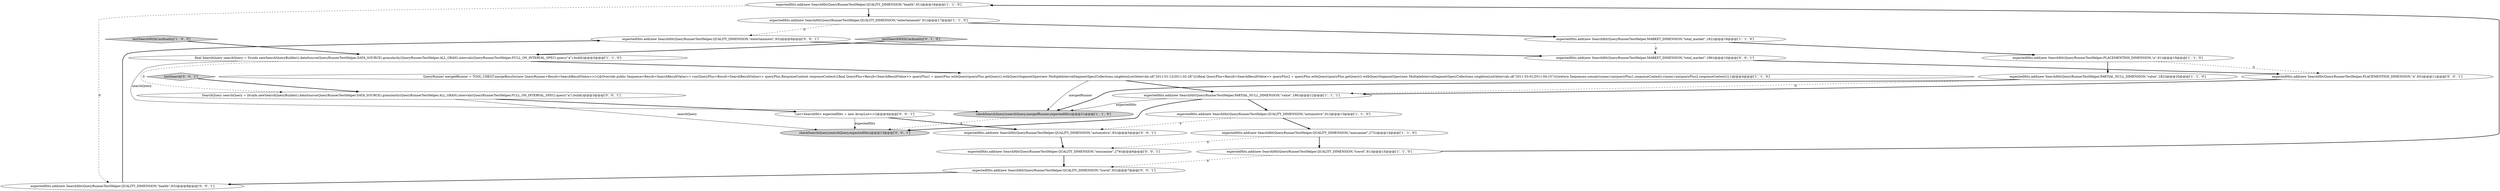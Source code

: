 digraph {
1 [style = filled, label = "expectedHits.add(new SearchHit(QueryRunnerTestHelper.QUALITY_DIMENSION,\"health\",91))@@@16@@@['1', '1', '0']", fillcolor = white, shape = ellipse image = "AAA0AAABBB1BBB"];
23 [style = filled, label = "expectedHits.add(new SearchHit(QueryRunnerTestHelper.QUALITY_DIMENSION,\"automotive\",93))@@@5@@@['0', '0', '1']", fillcolor = white, shape = ellipse image = "AAA0AAABBB3BBB"];
5 [style = filled, label = "expectedHits.add(new SearchHit(QueryRunnerTestHelper.QUALITY_DIMENSION,\"automotive\",91))@@@13@@@['1', '1', '0']", fillcolor = white, shape = ellipse image = "AAA0AAABBB1BBB"];
2 [style = filled, label = "testSearchWithCardinality['1', '0', '0']", fillcolor = lightgray, shape = diamond image = "AAA0AAABBB1BBB"];
4 [style = filled, label = "expectedHits.add(new SearchHit(QueryRunnerTestHelper.PARTIAL_NULL_DIMENSION,\"value\",186))@@@12@@@['1', '1', '1']", fillcolor = white, shape = ellipse image = "AAA0AAABBB1BBB"];
7 [style = filled, label = "expectedHits.add(new SearchHit(QueryRunnerTestHelper.QUALITY_DIMENSION,\"entertainment\",91))@@@17@@@['1', '1', '0']", fillcolor = white, shape = ellipse image = "AAA0AAABBB1BBB"];
14 [style = filled, label = "expectedHits.add(new SearchHit(QueryRunnerTestHelper.QUALITY_DIMENSION,\"entertainment\",93))@@@9@@@['0', '0', '1']", fillcolor = white, shape = ellipse image = "AAA0AAABBB3BBB"];
24 [style = filled, label = "List<SearchHit> expectedHits = new ArrayList<>()@@@4@@@['0', '0', '1']", fillcolor = white, shape = ellipse image = "AAA0AAABBB3BBB"];
13 [style = filled, label = "testSearchWithCardinality['0', '1', '0']", fillcolor = lightgray, shape = diamond image = "AAA0AAABBB2BBB"];
16 [style = filled, label = "checkSearchQuery(searchQuery,expectedHits)@@@13@@@['0', '0', '1']", fillcolor = lightgray, shape = ellipse image = "AAA0AAABBB3BBB"];
12 [style = filled, label = "checkSearchQuery(searchQuery,mergedRunner,expectedHits)@@@21@@@['1', '1', '0']", fillcolor = lightgray, shape = ellipse image = "AAA0AAABBB1BBB"];
18 [style = filled, label = "SearchQuery searchQuery = Druids.newSearchQueryBuilder().dataSource(QueryRunnerTestHelper.DATA_SOURCE).granularity(QueryRunnerTestHelper.ALL_GRAN).intervals(QueryRunnerTestHelper.FULL_ON_INTERVAL_SPEC).query(\"a\").build()@@@3@@@['0', '0', '1']", fillcolor = white, shape = ellipse image = "AAA0AAABBB3BBB"];
6 [style = filled, label = "expectedHits.add(new SearchHit(QueryRunnerTestHelper.QUALITY_DIMENSION,\"mezzanine\",273))@@@14@@@['1', '1', '0']", fillcolor = white, shape = ellipse image = "AAA0AAABBB1BBB"];
19 [style = filled, label = "expectedHits.add(new SearchHit(QueryRunnerTestHelper.QUALITY_DIMENSION,\"mezzanine\",279))@@@6@@@['0', '0', '1']", fillcolor = white, shape = ellipse image = "AAA0AAABBB3BBB"];
3 [style = filled, label = "QueryRunner mergedRunner = TOOL_CHEST.mergeResults(new QueryRunner<Result<SearchResultValue>>(){@Override public Sequence<Result<SearchResultValue>> run(QueryPlus<Result<SearchResultValue>> queryPlus,ResponseContext responseContext){final QueryPlus<Result<SearchResultValue>> queryPlus1 = queryPlus.withQuery(queryPlus.getQuery().withQuerySegmentSpec(new MultipleIntervalSegmentSpec(Collections.singletonList(Intervals.of(\"2011-01-12/2011-02-28\")))))final QueryPlus<Result<SearchResultValue>> queryPlus2 = queryPlus.withQuery(queryPlus.getQuery().withQuerySegmentSpec(new MultipleIntervalSegmentSpec(Collections.singletonList(Intervals.of(\"2011-03-01/2011-04-15\")))))return Sequences.concat(runner.run(queryPlus1,responseContext),runner.run(queryPlus2,responseContext))}})@@@4@@@['1', '1', '0']", fillcolor = white, shape = ellipse image = "AAA0AAABBB1BBB"];
20 [style = filled, label = "expectedHits.add(new SearchHit(QueryRunnerTestHelper.MARKET_DIMENSION,\"total_market\",186))@@@10@@@['0', '0', '1']", fillcolor = white, shape = ellipse image = "AAA0AAABBB3BBB"];
10 [style = filled, label = "final SearchQuery searchQuery = Druids.newSearchQueryBuilder().dataSource(QueryRunnerTestHelper.DATA_SOURCE).granularity(QueryRunnerTestHelper.ALL_GRAN).intervals(QueryRunnerTestHelper.FULL_ON_INTERVAL_SPEC).query(\"a\").build()@@@3@@@['1', '1', '0']", fillcolor = white, shape = ellipse image = "AAA0AAABBB1BBB"];
0 [style = filled, label = "expectedHits.add(new SearchHit(QueryRunnerTestHelper.MARKET_DIMENSION,\"total_market\",182))@@@18@@@['1', '1', '0']", fillcolor = white, shape = ellipse image = "AAA0AAABBB1BBB"];
9 [style = filled, label = "expectedHits.add(new SearchHit(QueryRunnerTestHelper.QUALITY_DIMENSION,\"travel\",91))@@@15@@@['1', '1', '0']", fillcolor = white, shape = ellipse image = "AAA0AAABBB1BBB"];
21 [style = filled, label = "expectedHits.add(new SearchHit(QueryRunnerTestHelper.PLACEMENTISH_DIMENSION,\"a\",93))@@@11@@@['0', '0', '1']", fillcolor = white, shape = ellipse image = "AAA0AAABBB3BBB"];
17 [style = filled, label = "testSearch['0', '0', '1']", fillcolor = lightgray, shape = diamond image = "AAA0AAABBB3BBB"];
22 [style = filled, label = "expectedHits.add(new SearchHit(QueryRunnerTestHelper.QUALITY_DIMENSION,\"health\",93))@@@8@@@['0', '0', '1']", fillcolor = white, shape = ellipse image = "AAA0AAABBB3BBB"];
15 [style = filled, label = "expectedHits.add(new SearchHit(QueryRunnerTestHelper.QUALITY_DIMENSION,\"travel\",93))@@@7@@@['0', '0', '1']", fillcolor = white, shape = ellipse image = "AAA0AAABBB3BBB"];
8 [style = filled, label = "expectedHits.add(new SearchHit(QueryRunnerTestHelper.PLACEMENTISH_DIMENSION,\"a\",91))@@@19@@@['1', '1', '0']", fillcolor = white, shape = ellipse image = "AAA0AAABBB1BBB"];
11 [style = filled, label = "expectedHits.add(new SearchHit(QueryRunnerTestHelper.PARTIAL_NULL_DIMENSION,\"value\",182))@@@20@@@['1', '1', '0']", fillcolor = white, shape = ellipse image = "AAA0AAABBB1BBB"];
12->16 [style = dashed, label="0"];
11->12 [style = bold, label=""];
23->19 [style = bold, label=""];
10->18 [style = dashed, label="0"];
11->4 [style = dashed, label="0"];
24->23 [style = bold, label=""];
4->16 [style = bold, label=""];
18->24 [style = bold, label=""];
1->22 [style = dashed, label="0"];
18->16 [style = solid, label="searchQuery"];
4->5 [style = bold, label=""];
19->15 [style = bold, label=""];
2->10 [style = bold, label=""];
0->8 [style = bold, label=""];
15->22 [style = bold, label=""];
10->12 [style = solid, label="searchQuery"];
0->20 [style = dashed, label="0"];
10->3 [style = bold, label=""];
6->9 [style = bold, label=""];
8->21 [style = dashed, label="0"];
20->21 [style = bold, label=""];
8->11 [style = bold, label=""];
22->14 [style = bold, label=""];
5->23 [style = dashed, label="0"];
9->15 [style = dashed, label="0"];
7->0 [style = bold, label=""];
7->14 [style = dashed, label="0"];
4->12 [style = solid, label="expectedHits"];
1->7 [style = bold, label=""];
6->19 [style = dashed, label="0"];
13->10 [style = bold, label=""];
21->4 [style = bold, label=""];
9->1 [style = bold, label=""];
3->12 [style = solid, label="mergedRunner"];
3->4 [style = bold, label=""];
14->20 [style = bold, label=""];
5->6 [style = bold, label=""];
24->16 [style = solid, label="expectedHits"];
17->18 [style = bold, label=""];
}

